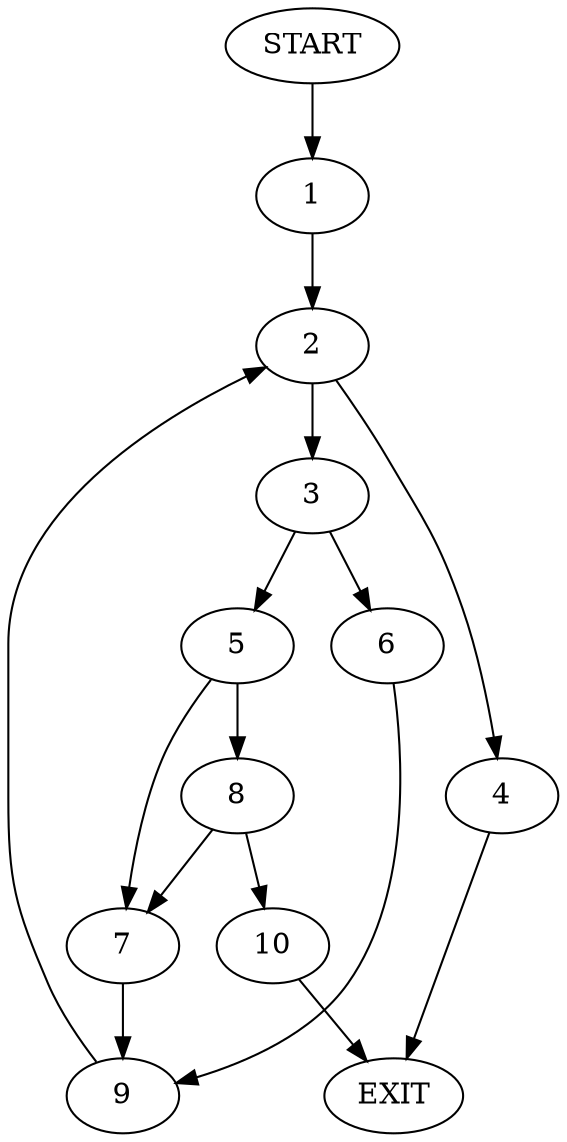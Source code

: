 digraph {
0 [label="START"]
11 [label="EXIT"]
0 -> 1
1 -> 2
2 -> 3
2 -> 4
3 -> 5
3 -> 6
4 -> 11
5 -> 7
5 -> 8
6 -> 9
8 -> 7
8 -> 10
7 -> 9
10 -> 11
9 -> 2
}
